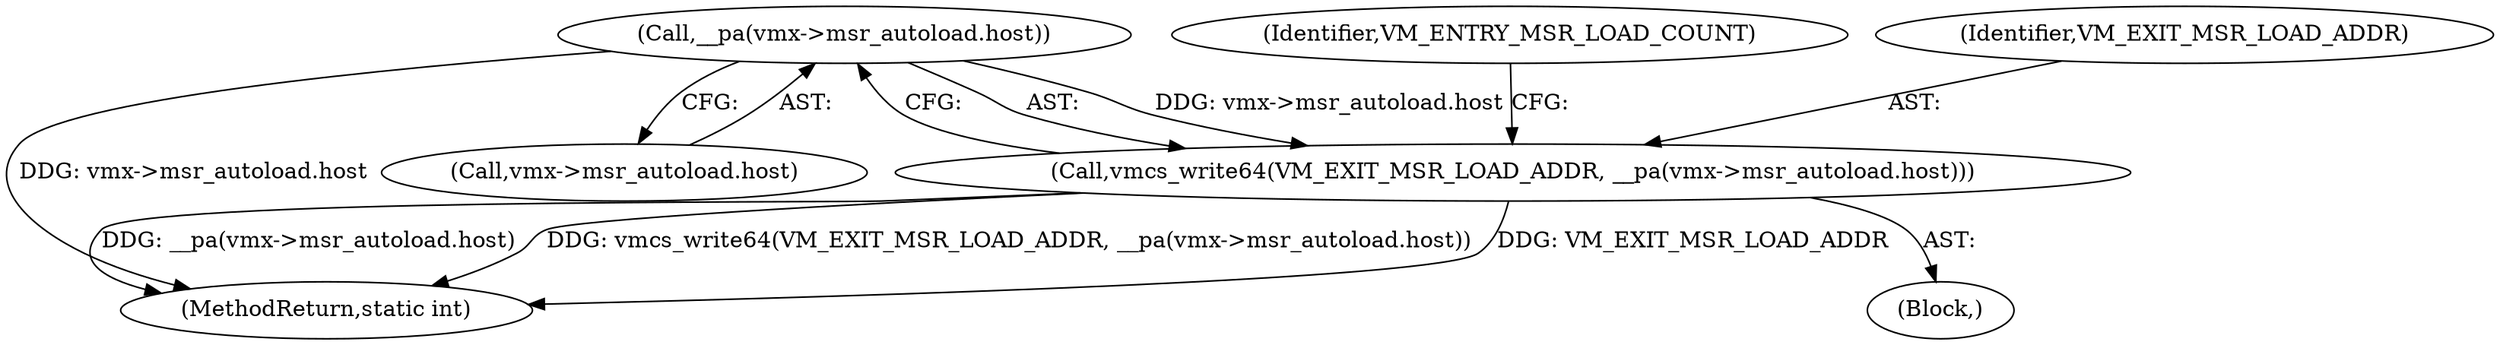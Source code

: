 digraph "0_linux_51aa68e7d57e3217192d88ce90fd5b8ef29ec94f@pointer" {
"1000603" [label="(Call,__pa(vmx->msr_autoload.host))"];
"1000601" [label="(Call,vmcs_write64(VM_EXIT_MSR_LOAD_ADDR, __pa(vmx->msr_autoload.host)))"];
"1000601" [label="(Call,vmcs_write64(VM_EXIT_MSR_LOAD_ADDR, __pa(vmx->msr_autoload.host)))"];
"1001021" [label="(MethodReturn,static int)"];
"1000610" [label="(Identifier,VM_ENTRY_MSR_LOAD_COUNT)"];
"1000126" [label="(Block,)"];
"1000602" [label="(Identifier,VM_EXIT_MSR_LOAD_ADDR)"];
"1000603" [label="(Call,__pa(vmx->msr_autoload.host))"];
"1000604" [label="(Call,vmx->msr_autoload.host)"];
"1000603" -> "1000601"  [label="AST: "];
"1000603" -> "1000604"  [label="CFG: "];
"1000604" -> "1000603"  [label="AST: "];
"1000601" -> "1000603"  [label="CFG: "];
"1000603" -> "1001021"  [label="DDG: vmx->msr_autoload.host"];
"1000603" -> "1000601"  [label="DDG: vmx->msr_autoload.host"];
"1000601" -> "1000126"  [label="AST: "];
"1000602" -> "1000601"  [label="AST: "];
"1000610" -> "1000601"  [label="CFG: "];
"1000601" -> "1001021"  [label="DDG: VM_EXIT_MSR_LOAD_ADDR"];
"1000601" -> "1001021"  [label="DDG: __pa(vmx->msr_autoload.host)"];
"1000601" -> "1001021"  [label="DDG: vmcs_write64(VM_EXIT_MSR_LOAD_ADDR, __pa(vmx->msr_autoload.host))"];
}
